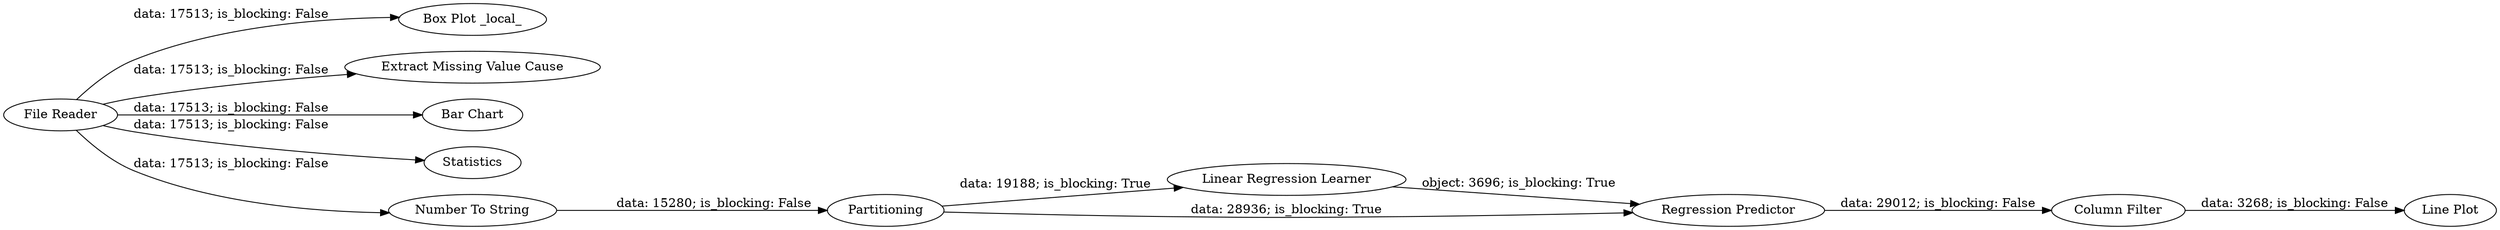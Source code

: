 digraph {
	"-7080218919582184342_6" [label="Linear Regression Learner"]
	"-7080218919582184342_4" [label="Box Plot _local_"]
	"-7080218919582184342_2" [label="Extract Missing Value Cause"]
	"-7080218919582184342_10" [label="Line Plot"]
	"-7080218919582184342_5" [label="Bar Chart"]
	"-7080218919582184342_11" [label="Column Filter"]
	"-7080218919582184342_7" [label=Partitioning]
	"-7080218919582184342_3" [label=Statistics]
	"-7080218919582184342_1" [label="File Reader"]
	"-7080218919582184342_9" [label="Regression Predictor"]
	"-7080218919582184342_8" [label="Number To String"]
	"-7080218919582184342_7" -> "-7080218919582184342_9" [label="data: 28936; is_blocking: True"]
	"-7080218919582184342_1" -> "-7080218919582184342_2" [label="data: 17513; is_blocking: False"]
	"-7080218919582184342_1" -> "-7080218919582184342_4" [label="data: 17513; is_blocking: False"]
	"-7080218919582184342_7" -> "-7080218919582184342_6" [label="data: 19188; is_blocking: True"]
	"-7080218919582184342_1" -> "-7080218919582184342_8" [label="data: 17513; is_blocking: False"]
	"-7080218919582184342_8" -> "-7080218919582184342_7" [label="data: 15280; is_blocking: False"]
	"-7080218919582184342_6" -> "-7080218919582184342_9" [label="object: 3696; is_blocking: True"]
	"-7080218919582184342_1" -> "-7080218919582184342_5" [label="data: 17513; is_blocking: False"]
	"-7080218919582184342_1" -> "-7080218919582184342_3" [label="data: 17513; is_blocking: False"]
	"-7080218919582184342_9" -> "-7080218919582184342_11" [label="data: 29012; is_blocking: False"]
	"-7080218919582184342_11" -> "-7080218919582184342_10" [label="data: 3268; is_blocking: False"]
	rankdir=LR
}
